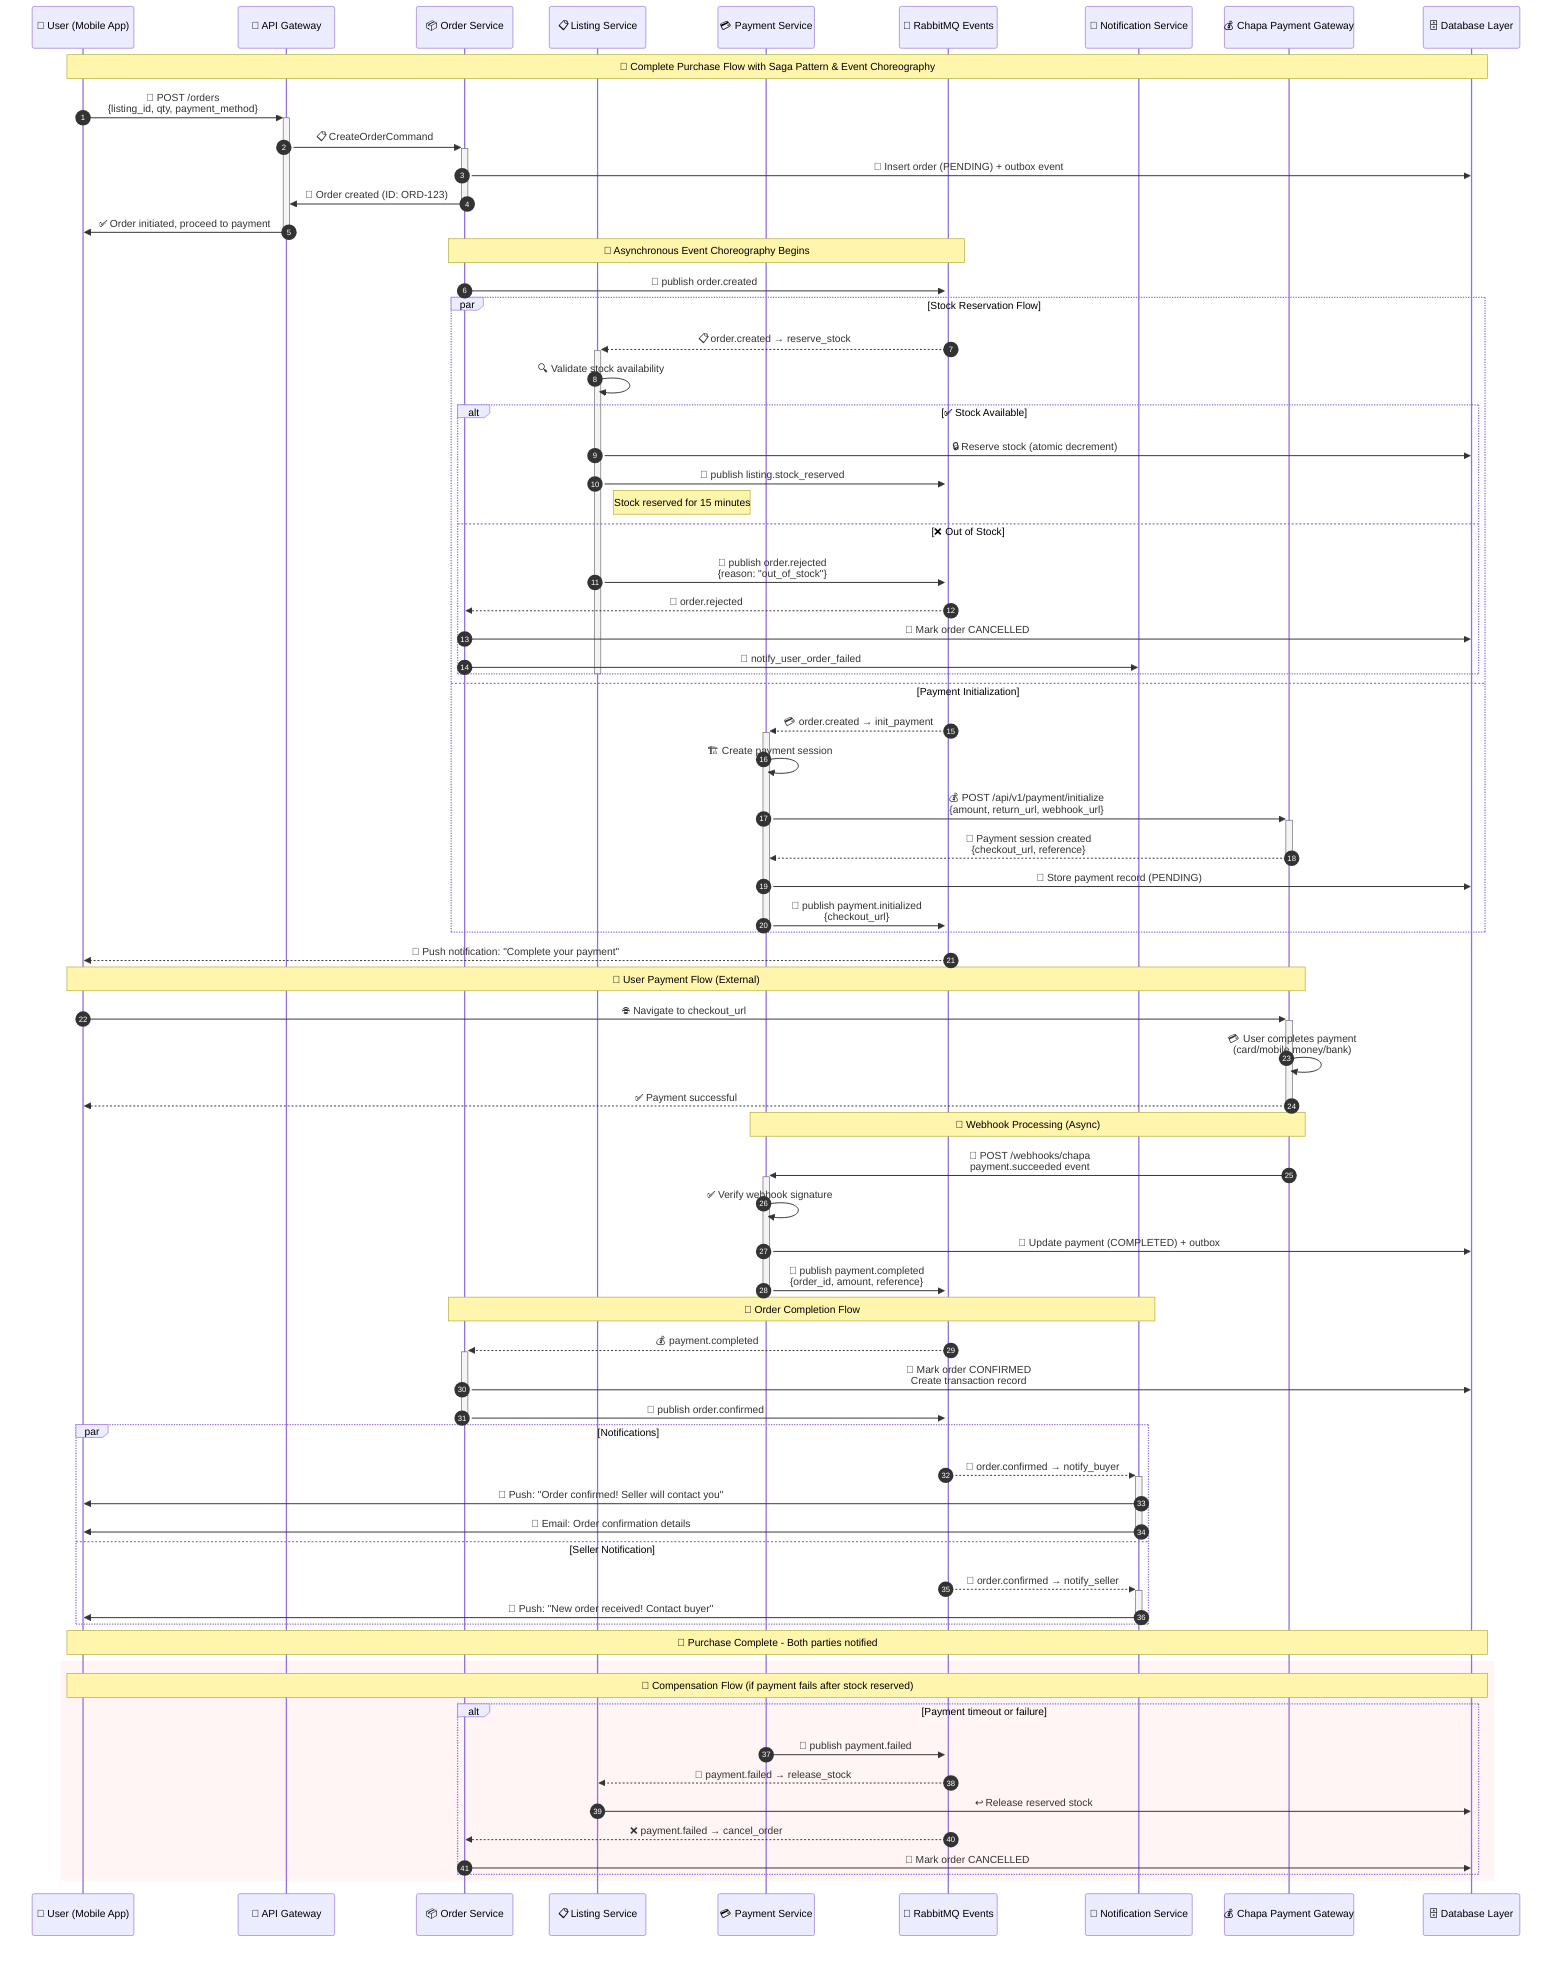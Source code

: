 %% Purchase flow sequence (Order -> Reserve Stock -> Payment -> Confirm)
sequenceDiagram
  autonumber
  participant U as 🛒 User (Mobile App)
  participant GW as 🚪 API Gateway
  participant O as 📦 Order Service
  participant L as 📋 Listing Service
  participant P as 💳 Payment Service
  participant I as 📨 RabbitMQ Events
  participant N as 📢 Notification Service
  participant CHAPA as 💰 Chapa Payment Gateway
  participant DB as 🗄️ Database Layer

  Note over U,DB: 🎯 Complete Purchase Flow with Saga Pattern & Event Choreography
  
  U->>+GW: 🛒 POST /orders<br/>{listing_id, qty, payment_method}
  GW->>+O: 📋 CreateOrderCommand
  O->>DB: 💾 Insert order (PENDING) + outbox event
  O->>-GW: 🎯 Order created (ID: ORD-123)
  GW->>-U: ✅ Order initiated, proceed to payment
  
  Note over O,I: 🔄 Asynchronous Event Choreography Begins
  O->>+I: 📨 publish order.created
  
  par Stock Reservation Flow
    I-->>+L: 📋 order.created → reserve_stock
    L->>L: 🔍 Validate stock availability
    alt ✅ Stock Available
      L->>DB: 🔒 Reserve stock (atomic decrement)
      L->>I: 📨 publish listing.stock_reserved
      Note right of L: Stock reserved for 15 minutes
    else ❌ Out of Stock
      L->>I: 📨 publish order.rejected<br/>{reason: "out_of_stock"}
      I-->>O: 🚫 order.rejected
      O->>DB: 💾 Mark order CANCELLED
      O->>N: 📢 notify_user_order_failed
    end
    deactivate L
    
  and Payment Initialization
    I-->>+P: 💳 order.created → init_payment
    P->>P: 🏗️ Create payment session
    P->>+CHAPA: 💰 POST /api/v1/payment/initialize<br/>{amount, return_url, webhook_url}
    CHAPA-->>-P: 🎯 Payment session created<br/>{checkout_url, reference}
    P->>DB: 💾 Store payment record (PENDING)
    P->>I: 📨 publish payment.initialized<br/>{checkout_url}
    deactivate P
  end
  
  I-->>U: 📱 Push notification: "Complete your payment"
  
  Note over U,CHAPA: 🔄 User Payment Flow (External)
  U->>+CHAPA: 🌐 Navigate to checkout_url
  CHAPA->>CHAPA: 💳 User completes payment<br/>(card/mobile money/bank)
  CHAPA-->>-U: ✅ Payment successful
  
  Note over P,CHAPA: 🎣 Webhook Processing (Async)
  CHAPA->>+P: 🎯 POST /webhooks/chapa<br/>payment.succeeded event
  P->>P: ✅ Verify webhook signature
  P->>DB: 💾 Update payment (COMPLETED) + outbox
  P->>I: 📨 publish payment.completed<br/>{order_id, amount, reference}
  deactivate P
  
  Note over O,N: 🎉 Order Completion Flow
  I-->>+O: 💰 payment.completed
  O->>DB: 💾 Mark order CONFIRMED<br/>Create transaction record
  O->>I: 📨 publish order.confirmed
  deactivate O
  
  par Notifications
    I-->>+N: 📢 order.confirmed → notify_buyer
    N->>U: 📱 Push: "Order confirmed! Seller will contact you"
    N->>U: 📧 Email: Order confirmation details
    deactivate N
  and Seller Notification  
    I-->>+N: 📢 order.confirmed → notify_seller
    N->>U: 📱 Push: "New order received! Contact buyer"
    deactivate N
  end
  
  Note over U,DB: 🎊 Purchase Complete - Both parties notified
  
  rect rgb(255, 245, 245)
    Note over U,DB: 🚨 Compensation Flow (if payment fails after stock reserved)
    alt Payment timeout or failure
      P->>I: 📨 publish payment.failed
      I-->>L: 🔄 payment.failed → release_stock
      L->>DB: ↩️ Release reserved stock
      I-->>O: ❌ payment.failed → cancel_order
      O->>DB: 💾 Mark order CANCELLED
    end
  end